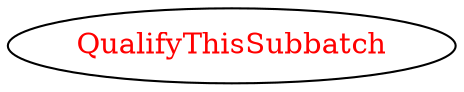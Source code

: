 digraph dependencyGraph {
 concentrate=true;
 ranksep="2.0";
 rankdir="LR"; 
 splines="ortho";
"QualifyThisSubbatch" [fontcolor="red"];
}